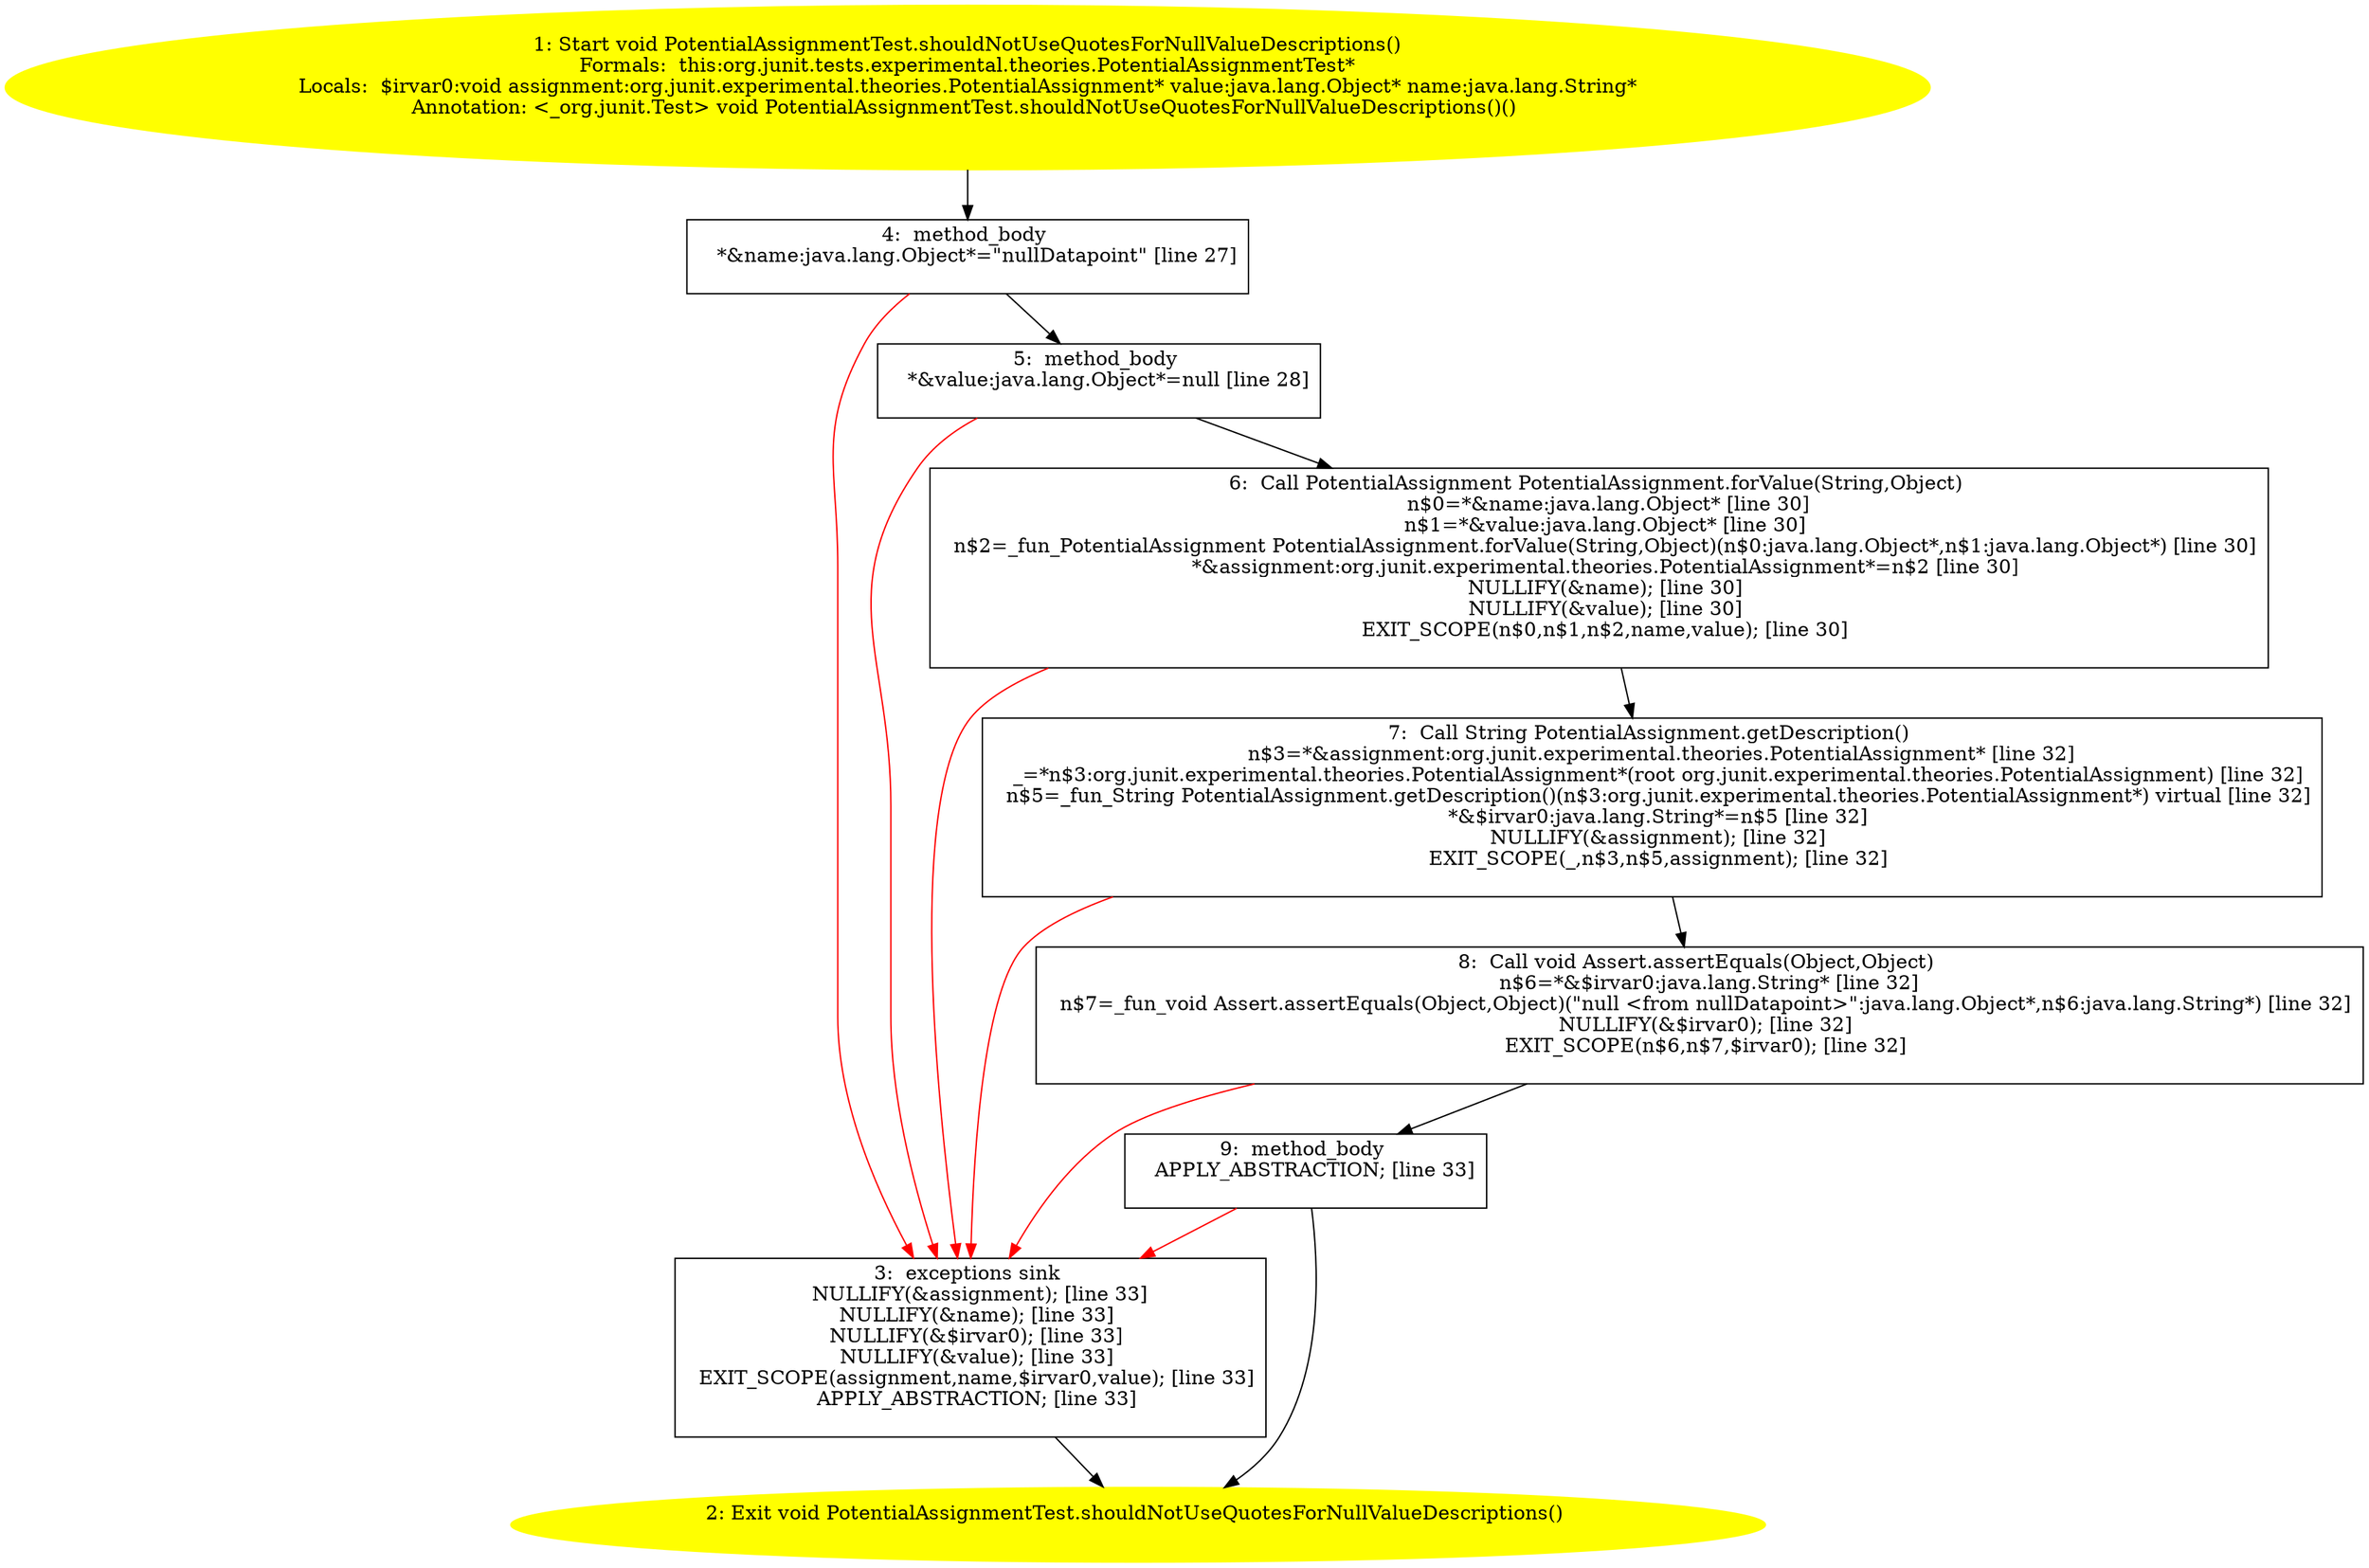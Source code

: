 /* @generated */
digraph cfg {
"org.junit.tests.experimental.theories.PotentialAssignmentTest.shouldNotUseQuotesForNullValueDescript.cab0773d562465292bba11142a093592_1" [label="1: Start void PotentialAssignmentTest.shouldNotUseQuotesForNullValueDescriptions()\nFormals:  this:org.junit.tests.experimental.theories.PotentialAssignmentTest*\nLocals:  $irvar0:void assignment:org.junit.experimental.theories.PotentialAssignment* value:java.lang.Object* name:java.lang.String*\nAnnotation: <_org.junit.Test> void PotentialAssignmentTest.shouldNotUseQuotesForNullValueDescriptions()() \n  " color=yellow style=filled]
	

	 "org.junit.tests.experimental.theories.PotentialAssignmentTest.shouldNotUseQuotesForNullValueDescript.cab0773d562465292bba11142a093592_1" -> "org.junit.tests.experimental.theories.PotentialAssignmentTest.shouldNotUseQuotesForNullValueDescript.cab0773d562465292bba11142a093592_4" ;
"org.junit.tests.experimental.theories.PotentialAssignmentTest.shouldNotUseQuotesForNullValueDescript.cab0773d562465292bba11142a093592_2" [label="2: Exit void PotentialAssignmentTest.shouldNotUseQuotesForNullValueDescriptions() \n  " color=yellow style=filled]
	

"org.junit.tests.experimental.theories.PotentialAssignmentTest.shouldNotUseQuotesForNullValueDescript.cab0773d562465292bba11142a093592_3" [label="3:  exceptions sink \n   NULLIFY(&assignment); [line 33]\n  NULLIFY(&name); [line 33]\n  NULLIFY(&$irvar0); [line 33]\n  NULLIFY(&value); [line 33]\n  EXIT_SCOPE(assignment,name,$irvar0,value); [line 33]\n  APPLY_ABSTRACTION; [line 33]\n " shape="box"]
	

	 "org.junit.tests.experimental.theories.PotentialAssignmentTest.shouldNotUseQuotesForNullValueDescript.cab0773d562465292bba11142a093592_3" -> "org.junit.tests.experimental.theories.PotentialAssignmentTest.shouldNotUseQuotesForNullValueDescript.cab0773d562465292bba11142a093592_2" ;
"org.junit.tests.experimental.theories.PotentialAssignmentTest.shouldNotUseQuotesForNullValueDescript.cab0773d562465292bba11142a093592_4" [label="4:  method_body \n   *&name:java.lang.Object*=\"nullDatapoint\" [line 27]\n " shape="box"]
	

	 "org.junit.tests.experimental.theories.PotentialAssignmentTest.shouldNotUseQuotesForNullValueDescript.cab0773d562465292bba11142a093592_4" -> "org.junit.tests.experimental.theories.PotentialAssignmentTest.shouldNotUseQuotesForNullValueDescript.cab0773d562465292bba11142a093592_5" ;
	 "org.junit.tests.experimental.theories.PotentialAssignmentTest.shouldNotUseQuotesForNullValueDescript.cab0773d562465292bba11142a093592_4" -> "org.junit.tests.experimental.theories.PotentialAssignmentTest.shouldNotUseQuotesForNullValueDescript.cab0773d562465292bba11142a093592_3" [color="red" ];
"org.junit.tests.experimental.theories.PotentialAssignmentTest.shouldNotUseQuotesForNullValueDescript.cab0773d562465292bba11142a093592_5" [label="5:  method_body \n   *&value:java.lang.Object*=null [line 28]\n " shape="box"]
	

	 "org.junit.tests.experimental.theories.PotentialAssignmentTest.shouldNotUseQuotesForNullValueDescript.cab0773d562465292bba11142a093592_5" -> "org.junit.tests.experimental.theories.PotentialAssignmentTest.shouldNotUseQuotesForNullValueDescript.cab0773d562465292bba11142a093592_6" ;
	 "org.junit.tests.experimental.theories.PotentialAssignmentTest.shouldNotUseQuotesForNullValueDescript.cab0773d562465292bba11142a093592_5" -> "org.junit.tests.experimental.theories.PotentialAssignmentTest.shouldNotUseQuotesForNullValueDescript.cab0773d562465292bba11142a093592_3" [color="red" ];
"org.junit.tests.experimental.theories.PotentialAssignmentTest.shouldNotUseQuotesForNullValueDescript.cab0773d562465292bba11142a093592_6" [label="6:  Call PotentialAssignment PotentialAssignment.forValue(String,Object) \n   n$0=*&name:java.lang.Object* [line 30]\n  n$1=*&value:java.lang.Object* [line 30]\n  n$2=_fun_PotentialAssignment PotentialAssignment.forValue(String,Object)(n$0:java.lang.Object*,n$1:java.lang.Object*) [line 30]\n  *&assignment:org.junit.experimental.theories.PotentialAssignment*=n$2 [line 30]\n  NULLIFY(&name); [line 30]\n  NULLIFY(&value); [line 30]\n  EXIT_SCOPE(n$0,n$1,n$2,name,value); [line 30]\n " shape="box"]
	

	 "org.junit.tests.experimental.theories.PotentialAssignmentTest.shouldNotUseQuotesForNullValueDescript.cab0773d562465292bba11142a093592_6" -> "org.junit.tests.experimental.theories.PotentialAssignmentTest.shouldNotUseQuotesForNullValueDescript.cab0773d562465292bba11142a093592_7" ;
	 "org.junit.tests.experimental.theories.PotentialAssignmentTest.shouldNotUseQuotesForNullValueDescript.cab0773d562465292bba11142a093592_6" -> "org.junit.tests.experimental.theories.PotentialAssignmentTest.shouldNotUseQuotesForNullValueDescript.cab0773d562465292bba11142a093592_3" [color="red" ];
"org.junit.tests.experimental.theories.PotentialAssignmentTest.shouldNotUseQuotesForNullValueDescript.cab0773d562465292bba11142a093592_7" [label="7:  Call String PotentialAssignment.getDescription() \n   n$3=*&assignment:org.junit.experimental.theories.PotentialAssignment* [line 32]\n  _=*n$3:org.junit.experimental.theories.PotentialAssignment*(root org.junit.experimental.theories.PotentialAssignment) [line 32]\n  n$5=_fun_String PotentialAssignment.getDescription()(n$3:org.junit.experimental.theories.PotentialAssignment*) virtual [line 32]\n  *&$irvar0:java.lang.String*=n$5 [line 32]\n  NULLIFY(&assignment); [line 32]\n  EXIT_SCOPE(_,n$3,n$5,assignment); [line 32]\n " shape="box"]
	

	 "org.junit.tests.experimental.theories.PotentialAssignmentTest.shouldNotUseQuotesForNullValueDescript.cab0773d562465292bba11142a093592_7" -> "org.junit.tests.experimental.theories.PotentialAssignmentTest.shouldNotUseQuotesForNullValueDescript.cab0773d562465292bba11142a093592_8" ;
	 "org.junit.tests.experimental.theories.PotentialAssignmentTest.shouldNotUseQuotesForNullValueDescript.cab0773d562465292bba11142a093592_7" -> "org.junit.tests.experimental.theories.PotentialAssignmentTest.shouldNotUseQuotesForNullValueDescript.cab0773d562465292bba11142a093592_3" [color="red" ];
"org.junit.tests.experimental.theories.PotentialAssignmentTest.shouldNotUseQuotesForNullValueDescript.cab0773d562465292bba11142a093592_8" [label="8:  Call void Assert.assertEquals(Object,Object) \n   n$6=*&$irvar0:java.lang.String* [line 32]\n  n$7=_fun_void Assert.assertEquals(Object,Object)(\"null <from nullDatapoint>\":java.lang.Object*,n$6:java.lang.String*) [line 32]\n  NULLIFY(&$irvar0); [line 32]\n  EXIT_SCOPE(n$6,n$7,$irvar0); [line 32]\n " shape="box"]
	

	 "org.junit.tests.experimental.theories.PotentialAssignmentTest.shouldNotUseQuotesForNullValueDescript.cab0773d562465292bba11142a093592_8" -> "org.junit.tests.experimental.theories.PotentialAssignmentTest.shouldNotUseQuotesForNullValueDescript.cab0773d562465292bba11142a093592_9" ;
	 "org.junit.tests.experimental.theories.PotentialAssignmentTest.shouldNotUseQuotesForNullValueDescript.cab0773d562465292bba11142a093592_8" -> "org.junit.tests.experimental.theories.PotentialAssignmentTest.shouldNotUseQuotesForNullValueDescript.cab0773d562465292bba11142a093592_3" [color="red" ];
"org.junit.tests.experimental.theories.PotentialAssignmentTest.shouldNotUseQuotesForNullValueDescript.cab0773d562465292bba11142a093592_9" [label="9:  method_body \n   APPLY_ABSTRACTION; [line 33]\n " shape="box"]
	

	 "org.junit.tests.experimental.theories.PotentialAssignmentTest.shouldNotUseQuotesForNullValueDescript.cab0773d562465292bba11142a093592_9" -> "org.junit.tests.experimental.theories.PotentialAssignmentTest.shouldNotUseQuotesForNullValueDescript.cab0773d562465292bba11142a093592_2" ;
	 "org.junit.tests.experimental.theories.PotentialAssignmentTest.shouldNotUseQuotesForNullValueDescript.cab0773d562465292bba11142a093592_9" -> "org.junit.tests.experimental.theories.PotentialAssignmentTest.shouldNotUseQuotesForNullValueDescript.cab0773d562465292bba11142a093592_3" [color="red" ];
}
